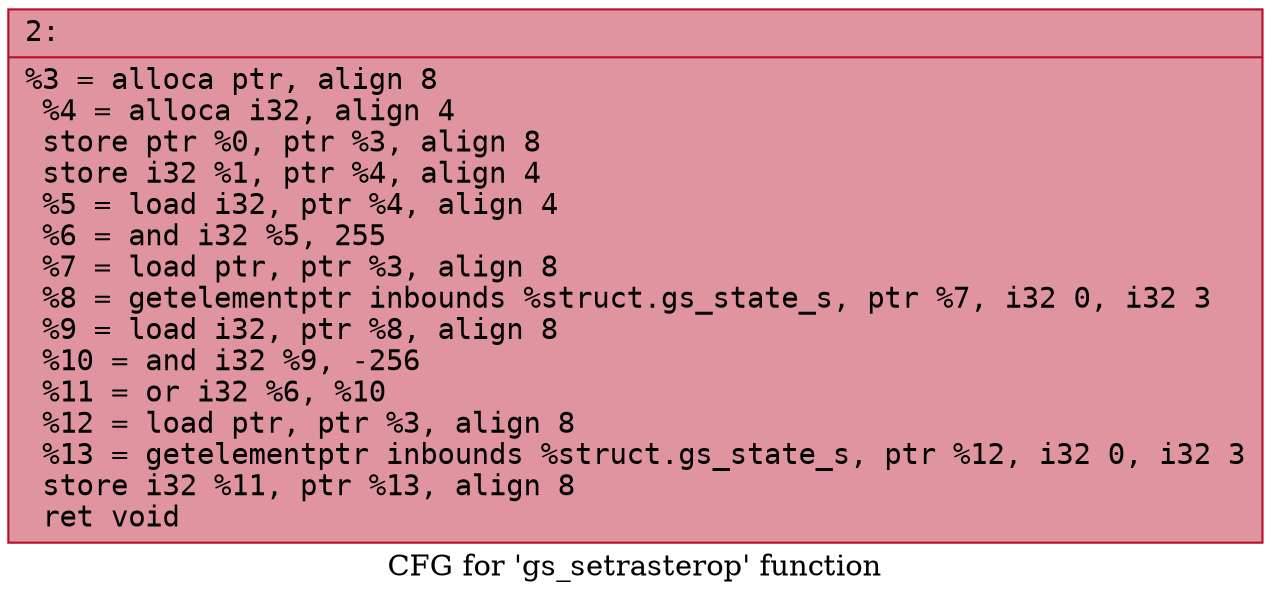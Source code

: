 digraph "CFG for 'gs_setrasterop' function" {
	label="CFG for 'gs_setrasterop' function";

	Node0x600001ac2030 [shape=record,color="#b70d28ff", style=filled, fillcolor="#b70d2870" fontname="Courier",label="{2:\l|  %3 = alloca ptr, align 8\l  %4 = alloca i32, align 4\l  store ptr %0, ptr %3, align 8\l  store i32 %1, ptr %4, align 4\l  %5 = load i32, ptr %4, align 4\l  %6 = and i32 %5, 255\l  %7 = load ptr, ptr %3, align 8\l  %8 = getelementptr inbounds %struct.gs_state_s, ptr %7, i32 0, i32 3\l  %9 = load i32, ptr %8, align 8\l  %10 = and i32 %9, -256\l  %11 = or i32 %6, %10\l  %12 = load ptr, ptr %3, align 8\l  %13 = getelementptr inbounds %struct.gs_state_s, ptr %12, i32 0, i32 3\l  store i32 %11, ptr %13, align 8\l  ret void\l}"];
}
